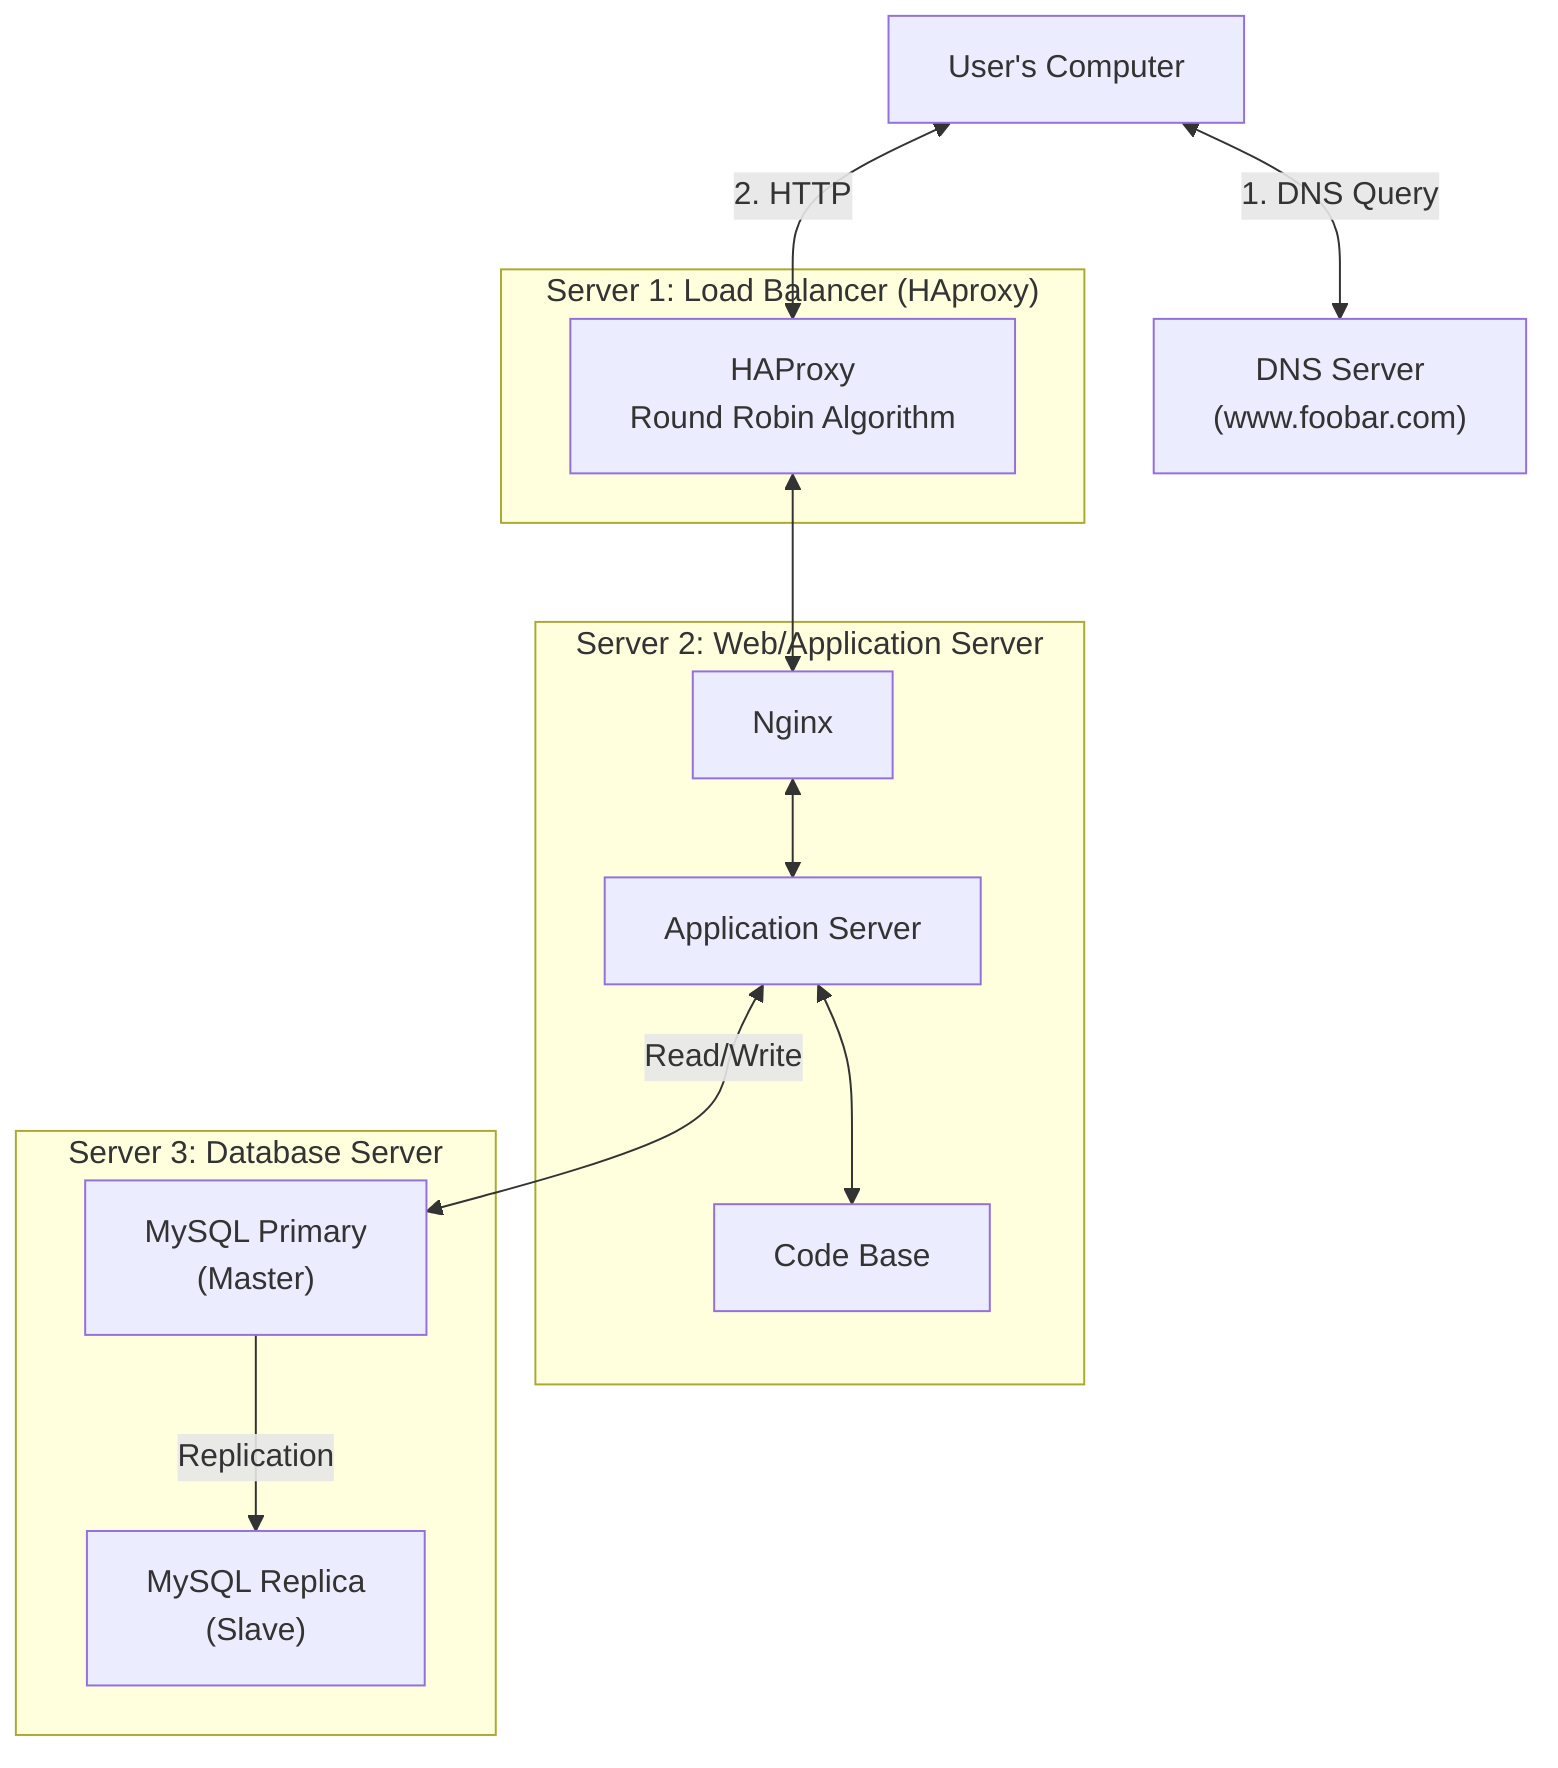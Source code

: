 flowchart TD
    User["User's Computer"]
    DNS["DNS Server\n(www.foobar.com)"]
    
    subgraph LB["Server 1: Load Balancer (HAproxy)"]
        HAProxy["HAProxy\nRound Robin Algorithm"]
    end
    
    subgraph WS1["Server 2: Web/Application Server"]
        Nginx1["Nginx"]
        App1["Application Server"]
        Code1["Code Base"]
    end
    
    subgraph WS2["Server 3: Database Server"]
        MySQL_Primary["MySQL Primary\n(Master)"]
        MySQL_Replica["MySQL Replica\n(Slave)"]
    end
    
    User <--"1. DNS Query"--> DNS
    User <--"2. HTTP"--> HAProxy
    HAProxy <--> Nginx1
    Nginx1 <--> App1
    App1 <--> Code1
    App1 <--"Read/Write"--> MySQL_Primary
    MySQL_Primary --"Replication"--> MySQL_Replica